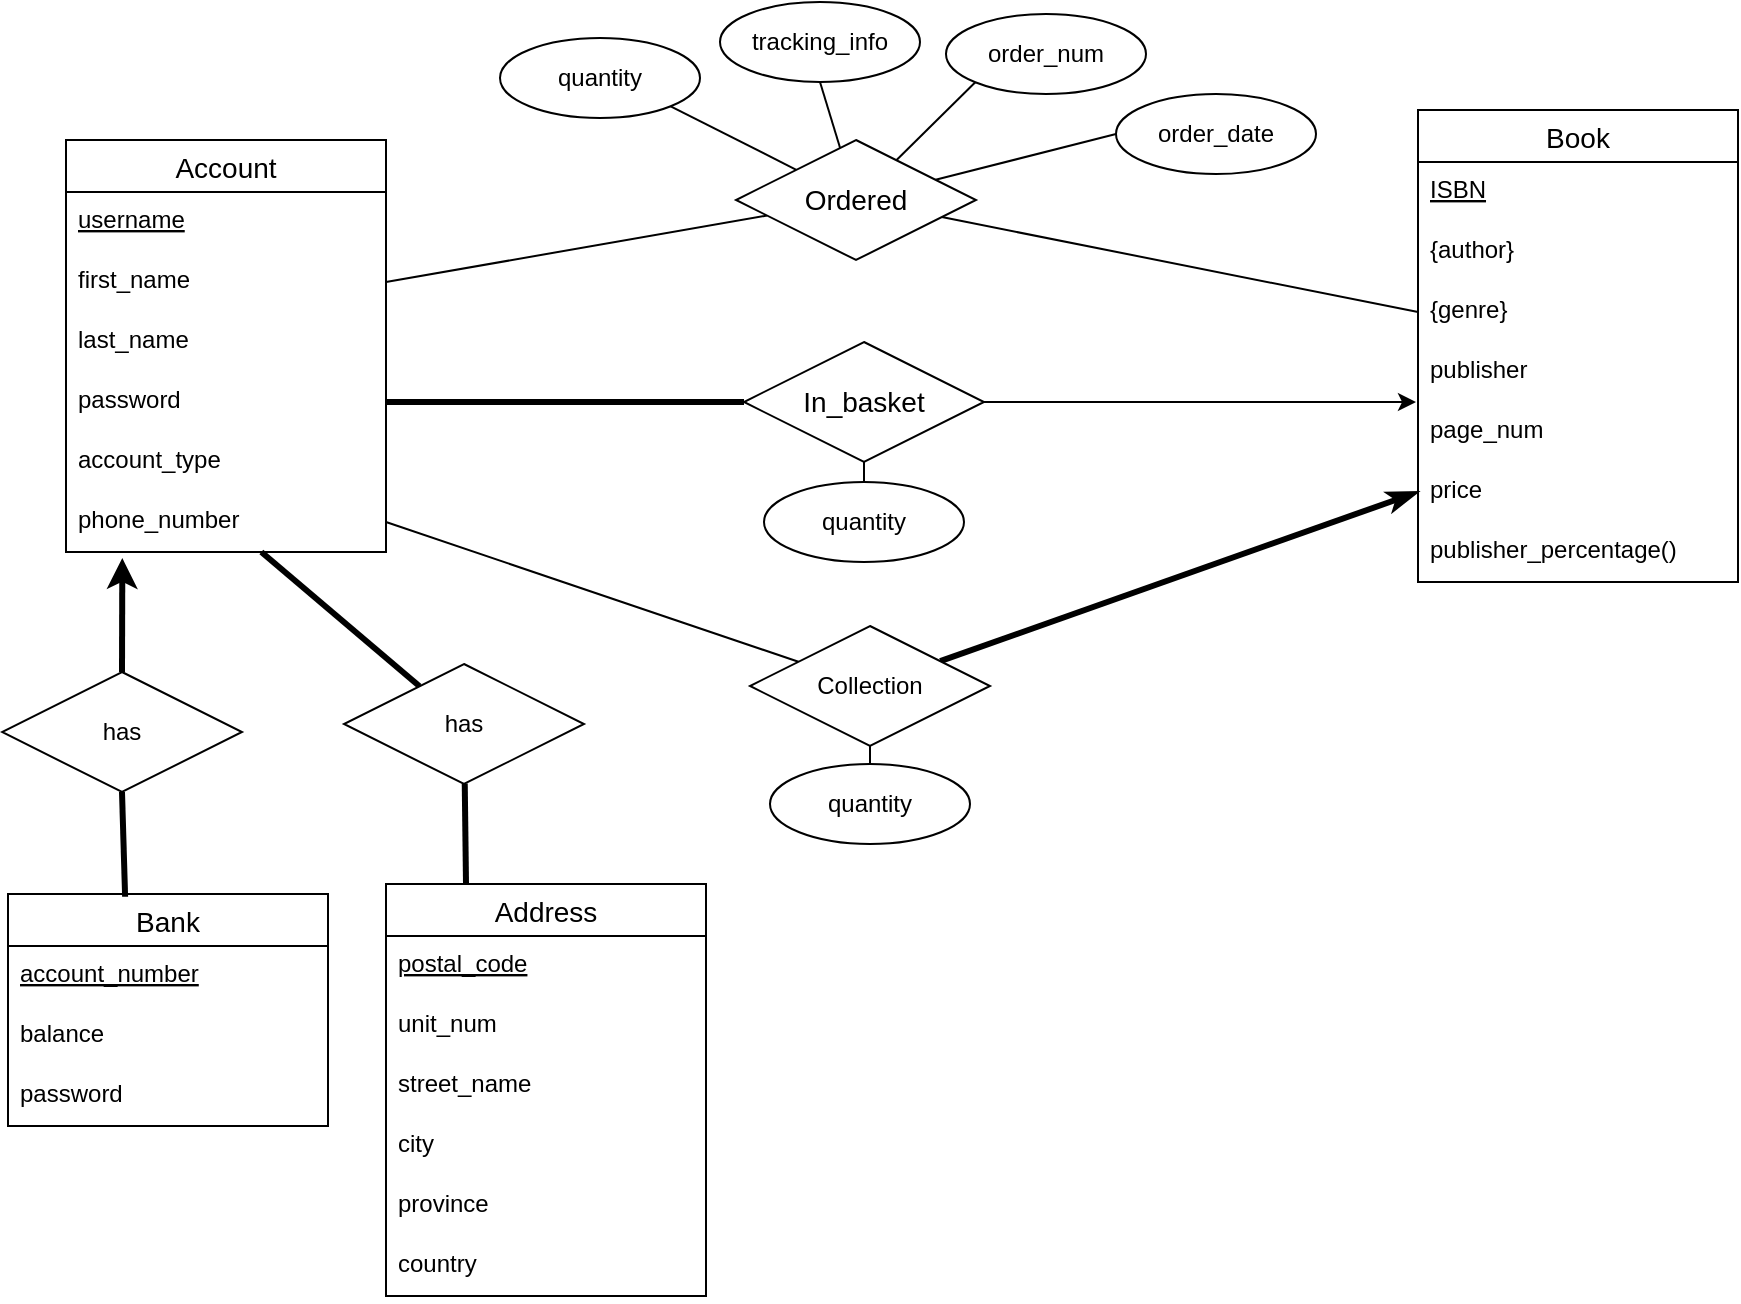 <mxfile>
    <diagram id="1YfQ6g3PK0X-qzISnVMA" name="Page-1">
        <mxGraphModel dx="885" dy="594" grid="0" gridSize="10" guides="1" tooltips="1" connect="1" arrows="1" fold="1" page="1" pageScale="1" pageWidth="1100" pageHeight="850" background="none" math="0" shadow="0">
            <root>
                <mxCell id="0"/>
                <mxCell id="1" parent="0"/>
                <mxCell id="6" value="Account" style="swimlane;fontStyle=0;childLayout=stackLayout;horizontal=1;startSize=26;horizontalStack=0;resizeParent=1;resizeParentMax=0;resizeLast=0;collapsible=1;marginBottom=0;align=center;fontSize=14;fontColor=default;" parent="1" vertex="1">
                    <mxGeometry x="53" y="81" width="160" height="206" as="geometry"/>
                </mxCell>
                <mxCell id="10" value="username" style="text;strokeColor=none;fillColor=none;spacingLeft=4;spacingRight=4;overflow=hidden;rotatable=0;points=[[0,0.5],[1,0.5]];portConstraint=eastwest;fontSize=12;fontColor=default;fontStyle=4" parent="6" vertex="1">
                    <mxGeometry y="26" width="160" height="30" as="geometry"/>
                </mxCell>
                <mxCell id="7" value="first_name        " style="text;strokeColor=none;fillColor=none;spacingLeft=4;spacingRight=4;overflow=hidden;rotatable=0;points=[[0,0.5],[1,0.5]];portConstraint=eastwest;fontSize=12;fontColor=default;" parent="6" vertex="1">
                    <mxGeometry y="56" width="160" height="30" as="geometry"/>
                </mxCell>
                <mxCell id="8" value="last_name" style="text;strokeColor=none;fillColor=none;spacingLeft=4;spacingRight=4;overflow=hidden;rotatable=0;points=[[0,0.5],[1,0.5]];portConstraint=eastwest;fontSize=12;fontColor=default;" parent="6" vertex="1">
                    <mxGeometry y="86" width="160" height="30" as="geometry"/>
                </mxCell>
                <mxCell id="12" value="password" style="text;strokeColor=none;fillColor=none;spacingLeft=4;spacingRight=4;overflow=hidden;rotatable=0;points=[[0,0.5],[1,0.5]];portConstraint=eastwest;fontSize=12;fontColor=default;" parent="6" vertex="1">
                    <mxGeometry y="116" width="160" height="30" as="geometry"/>
                </mxCell>
                <mxCell id="110" value="account_type" style="text;strokeColor=none;fillColor=none;spacingLeft=4;spacingRight=4;overflow=hidden;rotatable=0;points=[[0,0.5],[1,0.5]];portConstraint=eastwest;fontSize=12;fontColor=default;" vertex="1" parent="6">
                    <mxGeometry y="146" width="160" height="30" as="geometry"/>
                </mxCell>
                <mxCell id="113" value="phone_number" style="text;strokeColor=none;fillColor=none;spacingLeft=4;spacingRight=4;overflow=hidden;rotatable=0;points=[[0,0.5],[1,0.5]];portConstraint=eastwest;fontSize=12;fontColor=default;" vertex="1" parent="6">
                    <mxGeometry y="176" width="160" height="30" as="geometry"/>
                </mxCell>
                <mxCell id="15" value="Book" style="swimlane;fontStyle=0;childLayout=stackLayout;horizontal=1;startSize=26;horizontalStack=0;resizeParent=1;resizeParentMax=0;resizeLast=0;collapsible=1;marginBottom=0;align=center;fontSize=14;fontColor=default;" parent="1" vertex="1">
                    <mxGeometry x="729" y="66" width="160" height="236" as="geometry"/>
                </mxCell>
                <mxCell id="16" value="ISBN" style="text;strokeColor=none;fillColor=none;spacingLeft=4;spacingRight=4;overflow=hidden;rotatable=0;points=[[0,0.5],[1,0.5]];portConstraint=eastwest;fontSize=12;fontColor=default;fontStyle=4" parent="15" vertex="1">
                    <mxGeometry y="26" width="160" height="30" as="geometry"/>
                </mxCell>
                <mxCell id="17" value="{author}" style="text;strokeColor=none;fillColor=none;spacingLeft=4;spacingRight=4;overflow=hidden;rotatable=0;points=[[0,0.5],[1,0.5]];portConstraint=eastwest;fontSize=12;fontColor=default;" parent="15" vertex="1">
                    <mxGeometry y="56" width="160" height="30" as="geometry"/>
                </mxCell>
                <mxCell id="18" value="{genre}" style="text;strokeColor=none;fillColor=none;spacingLeft=4;spacingRight=4;overflow=hidden;rotatable=0;points=[[0,0.5],[1,0.5]];portConstraint=eastwest;fontSize=12;fontColor=default;" parent="15" vertex="1">
                    <mxGeometry y="86" width="160" height="30" as="geometry"/>
                </mxCell>
                <mxCell id="19" value="publisher" style="text;strokeColor=none;fillColor=none;spacingLeft=4;spacingRight=4;overflow=hidden;rotatable=0;points=[[0,0.5],[1,0.5]];portConstraint=eastwest;fontSize=12;fontColor=default;" parent="15" vertex="1">
                    <mxGeometry y="116" width="160" height="30" as="geometry"/>
                </mxCell>
                <mxCell id="20" value="page_num" style="text;strokeColor=none;fillColor=none;spacingLeft=4;spacingRight=4;overflow=hidden;rotatable=0;points=[[0,0.5],[1,0.5]];portConstraint=eastwest;fontSize=12;fontColor=default;" parent="15" vertex="1">
                    <mxGeometry y="146" width="160" height="30" as="geometry"/>
                </mxCell>
                <mxCell id="21" value="price" style="text;strokeColor=none;fillColor=none;spacingLeft=4;spacingRight=4;overflow=hidden;rotatable=0;points=[[0,0.5],[1,0.5]];portConstraint=eastwest;fontSize=12;fontColor=default;" parent="15" vertex="1">
                    <mxGeometry y="176" width="160" height="30" as="geometry"/>
                </mxCell>
                <mxCell id="22" value="publisher_percentage()" style="text;strokeColor=none;fillColor=none;spacingLeft=4;spacingRight=4;overflow=hidden;rotatable=0;points=[[0,0.5],[1,0.5]];portConstraint=eastwest;fontSize=12;fontColor=default;" parent="15" vertex="1">
                    <mxGeometry y="206" width="160" height="30" as="geometry"/>
                </mxCell>
                <mxCell id="152" style="edgeStyle=none;html=1;entryX=1;entryY=0.5;entryDx=0;entryDy=0;endArrow=none;endFill=0;" edge="1" parent="1" source="40" target="113">
                    <mxGeometry relative="1" as="geometry"/>
                </mxCell>
                <mxCell id="154" style="edgeStyle=none;html=1;entryX=0;entryY=0.5;entryDx=0;entryDy=0;endArrow=classicThin;endFill=1;strokeWidth=3;" edge="1" parent="1" source="40" target="21">
                    <mxGeometry relative="1" as="geometry"/>
                </mxCell>
                <mxCell id="40" value="Collection" style="shape=rhombus;perimeter=rhombusPerimeter;whiteSpace=wrap;html=1;align=center;fontColor=default;" parent="1" vertex="1">
                    <mxGeometry x="395" y="324" width="120" height="60" as="geometry"/>
                </mxCell>
                <mxCell id="151" style="edgeStyle=none;html=1;entryX=0.5;entryY=1;entryDx=0;entryDy=0;endArrow=none;endFill=0;" edge="1" parent="1" source="41" target="40">
                    <mxGeometry relative="1" as="geometry"/>
                </mxCell>
                <mxCell id="41" value="&lt;span style=&quot;text-align: left&quot;&gt;quantity&lt;/span&gt;" style="ellipse;whiteSpace=wrap;html=1;align=center;fontColor=default;" parent="1" vertex="1">
                    <mxGeometry x="405" y="393" width="100" height="40" as="geometry"/>
                </mxCell>
                <mxCell id="77" value="Bank" style="swimlane;fontStyle=0;childLayout=stackLayout;horizontal=1;startSize=26;horizontalStack=0;resizeParent=1;resizeParentMax=0;resizeLast=0;collapsible=1;marginBottom=0;align=center;fontSize=14;fontColor=default;" parent="1" vertex="1">
                    <mxGeometry x="24" y="458" width="160" height="116" as="geometry"/>
                </mxCell>
                <mxCell id="78" value="account_number" style="text;strokeColor=none;fillColor=none;spacingLeft=4;spacingRight=4;overflow=hidden;rotatable=0;points=[[0,0.5],[1,0.5]];portConstraint=eastwest;fontSize=12;fontColor=default;fontStyle=4" parent="77" vertex="1">
                    <mxGeometry y="26" width="160" height="30" as="geometry"/>
                </mxCell>
                <mxCell id="79" value="balance" style="text;strokeColor=none;fillColor=none;spacingLeft=4;spacingRight=4;overflow=hidden;rotatable=0;points=[[0,0.5],[1,0.5]];portConstraint=eastwest;fontSize=12;fontColor=default;" parent="77" vertex="1">
                    <mxGeometry y="56" width="160" height="30" as="geometry"/>
                </mxCell>
                <mxCell id="80" value="password" style="text;strokeColor=none;fillColor=none;spacingLeft=4;spacingRight=4;overflow=hidden;rotatable=0;points=[[0,0.5],[1,0.5]];portConstraint=eastwest;fontSize=12;fontColor=default;" parent="77" vertex="1">
                    <mxGeometry y="86" width="160" height="30" as="geometry"/>
                </mxCell>
                <mxCell id="108" value="" style="html=1;fontColor=default;endArrow=none;endFill=0;exitX=0.5;exitY=1;exitDx=0;exitDy=0;strokeWidth=3;entryX=0.366;entryY=0.012;entryDx=0;entryDy=0;entryPerimeter=0;" parent="1" source="101" target="77" edge="1">
                    <mxGeometry relative="1" as="geometry">
                        <mxPoint x="81" y="488" as="targetPoint"/>
                    </mxGeometry>
                </mxCell>
                <mxCell id="114" style="edgeStyle=none;html=1;exitX=0.5;exitY=0;exitDx=0;exitDy=0;entryX=0.176;entryY=1.1;entryDx=0;entryDy=0;entryPerimeter=0;endArrow=classic;endFill=1;strokeWidth=3;" edge="1" parent="1" source="101" target="113">
                    <mxGeometry relative="1" as="geometry"/>
                </mxCell>
                <mxCell id="101" value="has" style="shape=rhombus;perimeter=rhombusPerimeter;whiteSpace=wrap;html=1;align=center;fontColor=default;" parent="1" vertex="1">
                    <mxGeometry x="21" y="347" width="120" height="60" as="geometry"/>
                </mxCell>
                <mxCell id="115" value="Address" style="swimlane;fontStyle=0;childLayout=stackLayout;horizontal=1;startSize=26;horizontalStack=0;resizeParent=1;resizeParentMax=0;resizeLast=0;collapsible=1;marginBottom=0;align=center;fontSize=14;" vertex="1" parent="1">
                    <mxGeometry x="213" y="453" width="160" height="206" as="geometry"/>
                </mxCell>
                <mxCell id="121" value="postal_code" style="text;strokeColor=none;fillColor=none;spacingLeft=4;spacingRight=4;overflow=hidden;rotatable=0;points=[[0,0.5],[1,0.5]];portConstraint=eastwest;fontSize=12;fontStyle=4" vertex="1" parent="115">
                    <mxGeometry y="26" width="160" height="30" as="geometry"/>
                </mxCell>
                <mxCell id="116" value="unit_num" style="text;strokeColor=none;fillColor=none;spacingLeft=4;spacingRight=4;overflow=hidden;rotatable=0;points=[[0,0.5],[1,0.5]];portConstraint=eastwest;fontSize=12;" vertex="1" parent="115">
                    <mxGeometry y="56" width="160" height="30" as="geometry"/>
                </mxCell>
                <mxCell id="117" value="street_name" style="text;strokeColor=none;fillColor=none;spacingLeft=4;spacingRight=4;overflow=hidden;rotatable=0;points=[[0,0.5],[1,0.5]];portConstraint=eastwest;fontSize=12;" vertex="1" parent="115">
                    <mxGeometry y="86" width="160" height="30" as="geometry"/>
                </mxCell>
                <mxCell id="118" value="city" style="text;strokeColor=none;fillColor=none;spacingLeft=4;spacingRight=4;overflow=hidden;rotatable=0;points=[[0,0.5],[1,0.5]];portConstraint=eastwest;fontSize=12;" vertex="1" parent="115">
                    <mxGeometry y="116" width="160" height="30" as="geometry"/>
                </mxCell>
                <mxCell id="119" value="province" style="text;strokeColor=none;fillColor=none;spacingLeft=4;spacingRight=4;overflow=hidden;rotatable=0;points=[[0,0.5],[1,0.5]];portConstraint=eastwest;fontSize=12;" vertex="1" parent="115">
                    <mxGeometry y="146" width="160" height="30" as="geometry"/>
                </mxCell>
                <mxCell id="120" value="country" style="text;strokeColor=none;fillColor=none;spacingLeft=4;spacingRight=4;overflow=hidden;rotatable=0;points=[[0,0.5],[1,0.5]];portConstraint=eastwest;fontSize=12;" vertex="1" parent="115">
                    <mxGeometry y="176" width="160" height="30" as="geometry"/>
                </mxCell>
                <mxCell id="123" style="edgeStyle=none;html=1;entryX=0.25;entryY=0;entryDx=0;entryDy=0;endArrow=none;endFill=0;strokeWidth=3;" edge="1" parent="1" source="122" target="115">
                    <mxGeometry relative="1" as="geometry"/>
                </mxCell>
                <mxCell id="124" style="edgeStyle=none;html=1;endArrow=none;endFill=0;strokeWidth=3;" edge="1" parent="1" source="122" target="113">
                    <mxGeometry relative="1" as="geometry">
                        <mxPoint x="212" y="284" as="targetPoint"/>
                    </mxGeometry>
                </mxCell>
                <mxCell id="122" value="has" style="shape=rhombus;perimeter=rhombusPerimeter;whiteSpace=wrap;html=1;align=center;fontColor=default;" vertex="1" parent="1">
                    <mxGeometry x="192" y="343" width="120" height="60" as="geometry"/>
                </mxCell>
                <mxCell id="143" style="edgeStyle=none;html=1;entryX=0;entryY=0.5;entryDx=0;entryDy=0;endArrow=none;endFill=0;" edge="1" parent="1" source="135" target="139">
                    <mxGeometry relative="1" as="geometry"/>
                </mxCell>
                <mxCell id="144" style="edgeStyle=none;html=1;entryX=0;entryY=1;entryDx=0;entryDy=0;endArrow=none;endFill=0;" edge="1" parent="1" source="135" target="142">
                    <mxGeometry relative="1" as="geometry"/>
                </mxCell>
                <mxCell id="145" style="edgeStyle=none;html=1;entryX=0.5;entryY=1;entryDx=0;entryDy=0;endArrow=none;endFill=0;" edge="1" parent="1" source="135" target="140">
                    <mxGeometry relative="1" as="geometry"/>
                </mxCell>
                <mxCell id="146" style="edgeStyle=none;html=1;entryX=1;entryY=1;entryDx=0;entryDy=0;endArrow=none;endFill=0;" edge="1" parent="1" source="135" target="141">
                    <mxGeometry relative="1" as="geometry"/>
                </mxCell>
                <mxCell id="149" style="edgeStyle=none;html=1;entryX=1;entryY=0.5;entryDx=0;entryDy=0;endArrow=none;endFill=0;" edge="1" parent="1" source="135" target="7">
                    <mxGeometry relative="1" as="geometry"/>
                </mxCell>
                <mxCell id="150" style="edgeStyle=none;html=1;entryX=0;entryY=0.5;entryDx=0;entryDy=0;endArrow=none;endFill=0;" edge="1" parent="1" source="135" target="18">
                    <mxGeometry relative="1" as="geometry"/>
                </mxCell>
                <mxCell id="135" value="&lt;span style=&quot;font-size: 14px&quot;&gt;Ordered&lt;/span&gt;" style="shape=rhombus;perimeter=rhombusPerimeter;whiteSpace=wrap;html=1;align=center;fontColor=default;" vertex="1" parent="1">
                    <mxGeometry x="388" y="81" width="120" height="60" as="geometry"/>
                </mxCell>
                <mxCell id="147" style="edgeStyle=none;html=1;endArrow=classic;endFill=1;" edge="1" parent="1" source="136">
                    <mxGeometry relative="1" as="geometry">
                        <mxPoint x="728" y="212" as="targetPoint"/>
                    </mxGeometry>
                </mxCell>
                <mxCell id="148" style="edgeStyle=none;html=1;entryX=1;entryY=0.5;entryDx=0;entryDy=0;endArrow=none;endFill=0;strokeWidth=3;" edge="1" parent="1" source="136" target="12">
                    <mxGeometry relative="1" as="geometry"/>
                </mxCell>
                <mxCell id="136" value="&lt;span style=&quot;font-size: 14px&quot;&gt;In_basket&lt;/span&gt;" style="shape=rhombus;perimeter=rhombusPerimeter;whiteSpace=wrap;html=1;align=center;fontColor=default;" vertex="1" parent="1">
                    <mxGeometry x="392" y="182" width="120" height="60" as="geometry"/>
                </mxCell>
                <mxCell id="138" style="edgeStyle=none;html=1;endArrow=none;endFill=0;" edge="1" parent="1" source="137">
                    <mxGeometry relative="1" as="geometry">
                        <mxPoint x="452" y="242" as="targetPoint"/>
                    </mxGeometry>
                </mxCell>
                <mxCell id="137" value="&lt;span style=&quot;text-align: left&quot;&gt;quantity&lt;/span&gt;" style="ellipse;whiteSpace=wrap;html=1;align=center;fontColor=default;" vertex="1" parent="1">
                    <mxGeometry x="402" y="252" width="100" height="40" as="geometry"/>
                </mxCell>
                <mxCell id="139" value="&lt;span style=&quot;text-align: left&quot;&gt;order_date&lt;/span&gt;" style="ellipse;whiteSpace=wrap;html=1;align=center;fontColor=default;" vertex="1" parent="1">
                    <mxGeometry x="578" y="58" width="100" height="40" as="geometry"/>
                </mxCell>
                <mxCell id="140" value="&lt;span style=&quot;text-align: left&quot;&gt;tracking_info&lt;/span&gt;" style="ellipse;whiteSpace=wrap;html=1;align=center;fontColor=default;" vertex="1" parent="1">
                    <mxGeometry x="380" y="12" width="100" height="40" as="geometry"/>
                </mxCell>
                <mxCell id="141" value="&lt;span style=&quot;text-align: left&quot;&gt;quantity&lt;/span&gt;" style="ellipse;whiteSpace=wrap;html=1;align=center;fontColor=default;" vertex="1" parent="1">
                    <mxGeometry x="270" y="30" width="100" height="40" as="geometry"/>
                </mxCell>
                <mxCell id="142" value="&lt;span style=&quot;text-align: left&quot;&gt;order_num&lt;/span&gt;" style="ellipse;whiteSpace=wrap;html=1;align=center;fontColor=default;" vertex="1" parent="1">
                    <mxGeometry x="493" y="18" width="100" height="40" as="geometry"/>
                </mxCell>
            </root>
        </mxGraphModel>
    </diagram>
</mxfile>